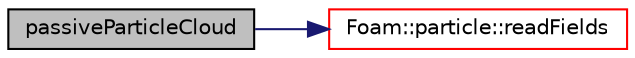 digraph "passiveParticleCloud"
{
  bgcolor="transparent";
  edge [fontname="Helvetica",fontsize="10",labelfontname="Helvetica",labelfontsize="10"];
  node [fontname="Helvetica",fontsize="10",shape=record];
  rankdir="LR";
  Node1 [label="passiveParticleCloud",height=0.2,width=0.4,color="black", fillcolor="grey75", style="filled", fontcolor="black"];
  Node1 -> Node2 [color="midnightblue",fontsize="10",style="solid",fontname="Helvetica"];
  Node2 [label="Foam::particle::readFields",height=0.2,width=0.4,color="red",URL="$a01813.html#ae1118a08fed2fe58c47d9142f0f131af",tooltip="Read the fields associated with the owner cloud. "];
}
